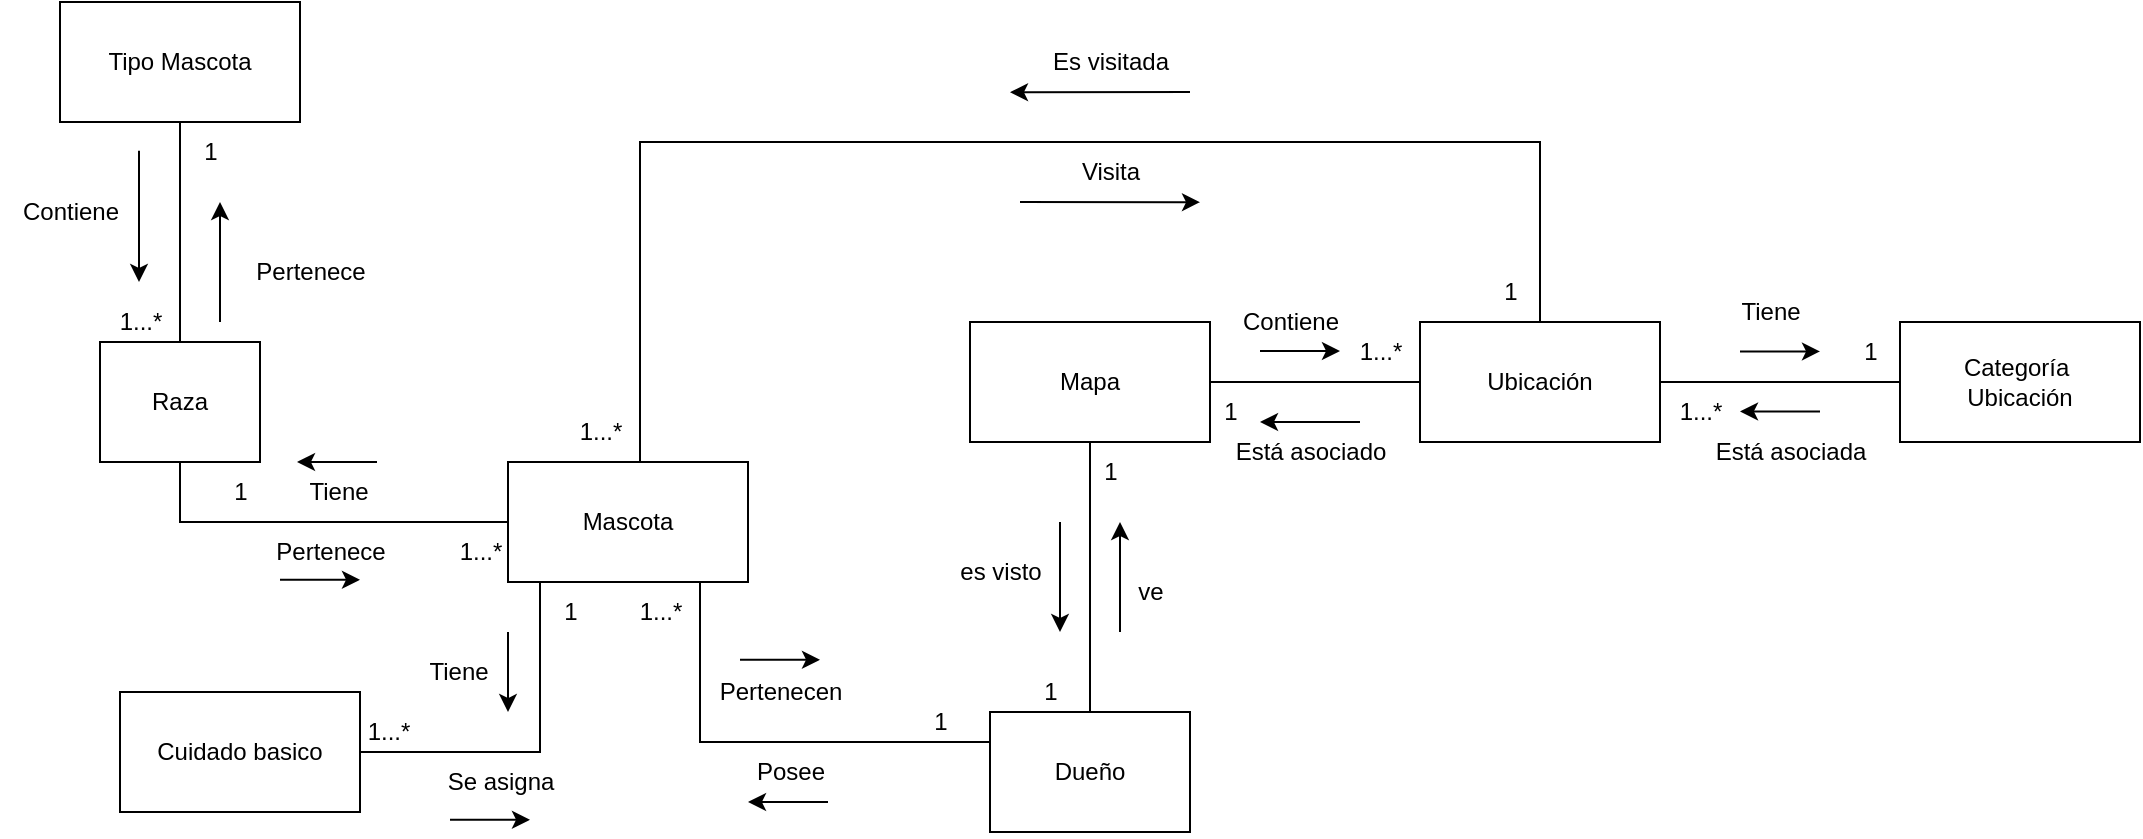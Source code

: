 <mxfile version="20.3.2" type="google"><diagram id="_GuqVQiUZcWHyujKK2nL" name="Página-1"><mxGraphModel grid="1" page="1" gridSize="10" guides="1" tooltips="1" connect="1" arrows="1" fold="1" pageScale="1" pageWidth="827" pageHeight="1169" math="0" shadow="0"><root><mxCell id="0"/><mxCell id="1" parent="0"/><mxCell id="2DfOhCfQZKJeuJSRLZsm-283" style="edgeStyle=orthogonalEdgeStyle;rounded=0;orthogonalLoop=1;jettySize=auto;html=1;endArrow=none;endFill=0;" edge="1" parent="1" source="2DfOhCfQZKJeuJSRLZsm-286" target="2DfOhCfQZKJeuJSRLZsm-292"><mxGeometry relative="1" as="geometry"><Array as="points"><mxPoint x="180" y="405"/></Array></mxGeometry></mxCell><mxCell id="2DfOhCfQZKJeuJSRLZsm-284" style="edgeStyle=orthogonalEdgeStyle;rounded=0;orthogonalLoop=1;jettySize=auto;html=1;endArrow=none;endFill=0;" edge="1" parent="1" source="2DfOhCfQZKJeuJSRLZsm-286" target="2DfOhCfQZKJeuJSRLZsm-294"><mxGeometry relative="1" as="geometry"><mxPoint y="270" as="targetPoint"/><Array as="points"><mxPoint y="290"/></Array></mxGeometry></mxCell><mxCell id="2DfOhCfQZKJeuJSRLZsm-286" value="Mascota" style="rounded=0;whiteSpace=wrap;html=1;" vertex="1" parent="1"><mxGeometry x="164" y="260" width="120" height="60" as="geometry"/></mxCell><mxCell id="2DfOhCfQZKJeuJSRLZsm-287" value="Categoría&amp;nbsp;&lt;br&gt;Ubicación" style="rounded=0;whiteSpace=wrap;html=1;" vertex="1" parent="1"><mxGeometry x="860" y="190" width="120" height="60" as="geometry"/></mxCell><mxCell id="2DfOhCfQZKJeuJSRLZsm-288" style="edgeStyle=orthogonalEdgeStyle;rounded=0;orthogonalLoop=1;jettySize=auto;html=1;entryX=0;entryY=0.5;entryDx=0;entryDy=0;endArrow=none;endFill=0;" edge="1" parent="1" source="2DfOhCfQZKJeuJSRLZsm-289" target="2DfOhCfQZKJeuJSRLZsm-287"><mxGeometry relative="1" as="geometry"/></mxCell><mxCell id="2DfOhCfQZKJeuJSRLZsm-289" value="Ubicación" style="rounded=0;whiteSpace=wrap;html=1;" vertex="1" parent="1"><mxGeometry x="620" y="190" width="120" height="60" as="geometry"/></mxCell><mxCell id="wgUeokhiBTYwIn6FiawR-16" style="edgeStyle=orthogonalEdgeStyle;rounded=0;orthogonalLoop=1;jettySize=auto;html=1;exitX=0.5;exitY=1;exitDx=0;exitDy=0;entryX=0.5;entryY=0;entryDx=0;entryDy=0;endArrow=none;endFill=0;" edge="1" parent="1" source="2DfOhCfQZKJeuJSRLZsm-290" target="2DfOhCfQZKJeuJSRLZsm-364"><mxGeometry relative="1" as="geometry"/></mxCell><mxCell id="2DfOhCfQZKJeuJSRLZsm-290" value="Tipo Mascota" style="rounded=0;whiteSpace=wrap;html=1;" vertex="1" parent="1"><mxGeometry x="-60" y="30" width="120" height="60" as="geometry"/></mxCell><mxCell id="2DfOhCfQZKJeuJSRLZsm-292" value="Cuidado basico" style="rounded=0;whiteSpace=wrap;html=1;" vertex="1" parent="1"><mxGeometry x="-30" y="375" width="120" height="60" as="geometry"/></mxCell><mxCell id="2DfOhCfQZKJeuJSRLZsm-294" value="Raza" style="rounded=0;whiteSpace=wrap;html=1;" vertex="1" parent="1"><mxGeometry x="-40" y="200" width="80" height="60" as="geometry"/></mxCell><mxCell id="2DfOhCfQZKJeuJSRLZsm-295" style="edgeStyle=orthogonalEdgeStyle;rounded=0;orthogonalLoop=1;jettySize=auto;html=1;exitX=0.5;exitY=1;exitDx=0;exitDy=0;" edge="1" parent="1" source="2DfOhCfQZKJeuJSRLZsm-292" target="2DfOhCfQZKJeuJSRLZsm-292"><mxGeometry relative="1" as="geometry"/></mxCell><mxCell id="2DfOhCfQZKJeuJSRLZsm-300" value="1...*" style="text;html=1;align=center;verticalAlign=middle;resizable=0;points=[];autosize=1;strokeColor=none;fillColor=none;" vertex="1" parent="1"><mxGeometry x="-40" y="175" width="40" height="30" as="geometry"/></mxCell><mxCell id="2DfOhCfQZKJeuJSRLZsm-301" value="Contiene" style="text;html=1;align=center;verticalAlign=middle;resizable=0;points=[];autosize=1;strokeColor=none;fillColor=none;" vertex="1" parent="1"><mxGeometry x="-90" y="120" width="70" height="30" as="geometry"/></mxCell><mxCell id="2DfOhCfQZKJeuJSRLZsm-302" value="Pertenece" style="text;html=1;align=center;verticalAlign=middle;resizable=0;points=[];autosize=1;strokeColor=none;fillColor=none;" vertex="1" parent="1"><mxGeometry x="25" y="150" width="80" height="30" as="geometry"/></mxCell><mxCell id="2DfOhCfQZKJeuJSRLZsm-303" value="" style="endArrow=classic;html=1;rounded=0;" edge="1" parent="1"><mxGeometry width="50" height="50" relative="1" as="geometry"><mxPoint x="-20.5" y="104.43" as="sourcePoint"/><mxPoint x="-20.5" y="170" as="targetPoint"/><Array as="points"><mxPoint x="-20.5" y="104.43"/></Array></mxGeometry></mxCell><mxCell id="2DfOhCfQZKJeuJSRLZsm-304" value="" style="endArrow=classic;html=1;rounded=0;" edge="1" parent="1"><mxGeometry width="50" height="50" relative="1" as="geometry"><mxPoint x="20" y="190" as="sourcePoint"/><mxPoint x="20" y="130" as="targetPoint"/></mxGeometry></mxCell><mxCell id="2DfOhCfQZKJeuJSRLZsm-307" value="Tiene" style="text;html=1;align=center;verticalAlign=middle;resizable=0;points=[];autosize=1;strokeColor=none;fillColor=none;" vertex="1" parent="1"><mxGeometry x="53.5" y="260" width="50" height="30" as="geometry"/></mxCell><mxCell id="2DfOhCfQZKJeuJSRLZsm-308" value="Pertenece" style="text;html=1;align=center;verticalAlign=middle;resizable=0;points=[];autosize=1;strokeColor=none;fillColor=none;" vertex="1" parent="1"><mxGeometry x="35" y="290" width="80" height="30" as="geometry"/></mxCell><mxCell id="2DfOhCfQZKJeuJSRLZsm-309" value="" style="endArrow=classic;html=1;rounded=0;" edge="1" parent="1"><mxGeometry width="50" height="50" relative="1" as="geometry"><mxPoint x="50.0" y="318.89" as="sourcePoint"/><mxPoint x="90.0" y="318.89" as="targetPoint"/></mxGeometry></mxCell><mxCell id="2DfOhCfQZKJeuJSRLZsm-310" value="" style="endArrow=classic;html=1;rounded=0;" edge="1" parent="1"><mxGeometry width="50" height="50" relative="1" as="geometry"><mxPoint x="98.5" y="260" as="sourcePoint"/><mxPoint x="58.5" y="260" as="targetPoint"/><Array as="points"><mxPoint x="98.5" y="260"/></Array></mxGeometry></mxCell><mxCell id="2DfOhCfQZKJeuJSRLZsm-312" value="" style="endArrow=classic;html=1;rounded=0;" edge="1" parent="1"><mxGeometry width="50" height="50" relative="1" as="geometry"><mxPoint x="164" y="345" as="sourcePoint"/><mxPoint x="164" y="385" as="targetPoint"/><Array as="points"/></mxGeometry></mxCell><mxCell id="2DfOhCfQZKJeuJSRLZsm-319" value="" style="endArrow=classic;html=1;rounded=0;" edge="1" parent="1"><mxGeometry width="50" height="50" relative="1" as="geometry"><mxPoint x="135.0" y="438.89" as="sourcePoint"/><mxPoint x="175" y="438.89" as="targetPoint"/><Array as="points"><mxPoint x="155" y="438.89"/></Array></mxGeometry></mxCell><mxCell id="2DfOhCfQZKJeuJSRLZsm-321" value="1...*" style="text;html=1;align=center;verticalAlign=middle;resizable=0;points=[];autosize=1;strokeColor=none;fillColor=none;" vertex="1" parent="1"><mxGeometry x="740" y="220" width="40" height="30" as="geometry"/></mxCell><mxCell id="2DfOhCfQZKJeuJSRLZsm-323" value="Tiene" style="text;html=1;align=center;verticalAlign=middle;resizable=0;points=[];autosize=1;strokeColor=none;fillColor=none;" vertex="1" parent="1"><mxGeometry x="770" y="170" width="50" height="30" as="geometry"/></mxCell><mxCell id="2DfOhCfQZKJeuJSRLZsm-324" value="1" style="text;html=1;align=center;verticalAlign=middle;resizable=0;points=[];autosize=1;strokeColor=none;fillColor=none;" vertex="1" parent="1"><mxGeometry x="830" y="190" width="30" height="30" as="geometry"/></mxCell><mxCell id="2DfOhCfQZKJeuJSRLZsm-325" value="" style="endArrow=classic;html=1;rounded=0;" edge="1" parent="1"><mxGeometry width="50" height="50" relative="1" as="geometry"><mxPoint x="780" y="204.71" as="sourcePoint"/><mxPoint x="820" y="204.71" as="targetPoint"/></mxGeometry></mxCell><mxCell id="2DfOhCfQZKJeuJSRLZsm-326" value="" style="endArrow=classic;html=1;rounded=0;" edge="1" parent="1"><mxGeometry width="50" height="50" relative="1" as="geometry"><mxPoint x="820" y="234.71" as="sourcePoint"/><mxPoint x="780" y="234.71" as="targetPoint"/><Array as="points"/></mxGeometry></mxCell><mxCell id="2DfOhCfQZKJeuJSRLZsm-327" value="Está asociada" style="text;html=1;align=center;verticalAlign=middle;resizable=0;points=[];autosize=1;strokeColor=none;fillColor=none;" vertex="1" parent="1"><mxGeometry x="755" y="240" width="100" height="30" as="geometry"/></mxCell><mxCell id="2DfOhCfQZKJeuJSRLZsm-330" value="1" style="text;html=1;align=center;verticalAlign=middle;resizable=0;points=[];autosize=1;strokeColor=none;fillColor=none;" vertex="1" parent="1"><mxGeometry x="180" y="320" width="30" height="30" as="geometry"/></mxCell><mxCell id="2DfOhCfQZKJeuJSRLZsm-331" value="1...*" style="text;html=1;align=center;verticalAlign=middle;resizable=0;points=[];autosize=1;strokeColor=none;fillColor=none;" vertex="1" parent="1"><mxGeometry x="83.5" y="380" width="40" height="30" as="geometry"/></mxCell><mxCell id="2DfOhCfQZKJeuJSRLZsm-334" value="Tiene" style="text;html=1;align=center;verticalAlign=middle;resizable=0;points=[];autosize=1;strokeColor=none;fillColor=none;" vertex="1" parent="1"><mxGeometry x="113.5" y="350" width="50" height="30" as="geometry"/></mxCell><mxCell id="2DfOhCfQZKJeuJSRLZsm-335" value="Pertenecen" style="text;html=1;align=center;verticalAlign=middle;resizable=0;points=[];autosize=1;strokeColor=none;fillColor=none;" vertex="1" parent="1"><mxGeometry x="260" y="360" width="80" height="30" as="geometry"/></mxCell><mxCell id="2DfOhCfQZKJeuJSRLZsm-336" value="Posee" style="text;html=1;align=center;verticalAlign=middle;resizable=0;points=[];autosize=1;strokeColor=none;fillColor=none;" vertex="1" parent="1"><mxGeometry x="275" y="400" width="60" height="30" as="geometry"/></mxCell><mxCell id="2DfOhCfQZKJeuJSRLZsm-337" value="" style="endArrow=classic;html=1;rounded=0;" edge="1" parent="1"><mxGeometry width="50" height="50" relative="1" as="geometry"><mxPoint x="324" y="430" as="sourcePoint"/><mxPoint x="284" y="430" as="targetPoint"/><Array as="points"/></mxGeometry></mxCell><mxCell id="2DfOhCfQZKJeuJSRLZsm-338" value="" style="endArrow=classic;html=1;rounded=0;" edge="1" parent="1"><mxGeometry width="50" height="50" relative="1" as="geometry"><mxPoint x="280" y="358.89" as="sourcePoint"/><mxPoint x="320" y="358.89" as="targetPoint"/></mxGeometry></mxCell><mxCell id="2DfOhCfQZKJeuJSRLZsm-339" value="Se asigna" style="text;html=1;align=center;verticalAlign=middle;resizable=0;points=[];autosize=1;strokeColor=none;fillColor=none;" vertex="1" parent="1"><mxGeometry x="120" y="405" width="80" height="30" as="geometry"/></mxCell><mxCell id="2DfOhCfQZKJeuJSRLZsm-352" style="edgeStyle=orthogonalEdgeStyle;rounded=0;orthogonalLoop=1;jettySize=auto;html=1;endArrow=none;endFill=0;" edge="1" parent="1" source="2DfOhCfQZKJeuJSRLZsm-356" target="2DfOhCfQZKJeuJSRLZsm-366"><mxGeometry relative="1" as="geometry"><Array as="points"><mxPoint x="260" y="400"/></Array></mxGeometry></mxCell><mxCell id="wgUeokhiBTYwIn6FiawR-15" style="edgeStyle=orthogonalEdgeStyle;rounded=0;orthogonalLoop=1;jettySize=auto;html=1;exitX=0.75;exitY=0;exitDx=0;exitDy=0;entryX=0.5;entryY=0;entryDx=0;entryDy=0;endArrow=none;endFill=0;" edge="1" parent="1" source="2DfOhCfQZKJeuJSRLZsm-356" target="2DfOhCfQZKJeuJSRLZsm-289"><mxGeometry relative="1" as="geometry"><Array as="points"><mxPoint x="230" y="260"/><mxPoint x="230" y="100"/><mxPoint x="680" y="100"/></Array></mxGeometry></mxCell><mxCell id="2DfOhCfQZKJeuJSRLZsm-356" value="Mascota" style="rounded=0;whiteSpace=wrap;html=1;" vertex="1" parent="1"><mxGeometry x="164" y="260" width="120" height="60" as="geometry"/></mxCell><mxCell id="2DfOhCfQZKJeuJSRLZsm-364" value="Raza" style="rounded=0;whiteSpace=wrap;html=1;" vertex="1" parent="1"><mxGeometry x="-40" y="200" width="80" height="60" as="geometry"/></mxCell><mxCell id="wgUeokhiBTYwIn6FiawR-1" style="edgeStyle=orthogonalEdgeStyle;rounded=0;orthogonalLoop=1;jettySize=auto;html=1;exitX=0.5;exitY=0;exitDx=0;exitDy=0;endArrow=none;endFill=0;" edge="1" parent="1" source="2DfOhCfQZKJeuJSRLZsm-366" target="gCjUXWW1ViEYZHHmf8EP-12"><mxGeometry relative="1" as="geometry"/></mxCell><mxCell id="2DfOhCfQZKJeuJSRLZsm-366" value="Dueño" style="rounded=0;whiteSpace=wrap;html=1;" vertex="1" parent="1"><mxGeometry x="405" y="385" width="100" height="60" as="geometry"/></mxCell><mxCell id="2DfOhCfQZKJeuJSRLZsm-369" value="1" style="text;html=1;align=center;verticalAlign=middle;resizable=0;points=[];autosize=1;strokeColor=none;fillColor=none;" vertex="1" parent="1"><mxGeometry y="90" width="30" height="30" as="geometry"/></mxCell><mxCell id="2DfOhCfQZKJeuJSRLZsm-375" value="1...*" style="text;html=1;align=center;verticalAlign=middle;resizable=0;points=[];autosize=1;strokeColor=none;fillColor=none;" vertex="1" parent="1"><mxGeometry x="130" y="290" width="40" height="30" as="geometry"/></mxCell><mxCell id="2DfOhCfQZKJeuJSRLZsm-376" value="1" style="text;html=1;align=center;verticalAlign=middle;resizable=0;points=[];autosize=1;strokeColor=none;fillColor=none;" vertex="1" parent="1"><mxGeometry x="15" y="260" width="30" height="30" as="geometry"/></mxCell><mxCell id="2DfOhCfQZKJeuJSRLZsm-402" value="1...*" style="text;html=1;align=center;verticalAlign=middle;resizable=0;points=[];autosize=1;strokeColor=none;fillColor=none;" vertex="1" parent="1"><mxGeometry x="220" y="320" width="40" height="30" as="geometry"/></mxCell><mxCell id="2DfOhCfQZKJeuJSRLZsm-403" value="1" style="text;html=1;align=center;verticalAlign=middle;resizable=0;points=[];autosize=1;strokeColor=none;fillColor=none;" vertex="1" parent="1"><mxGeometry x="365" y="375" width="30" height="30" as="geometry"/></mxCell><mxCell id="wgUeokhiBTYwIn6FiawR-8" style="edgeStyle=orthogonalEdgeStyle;rounded=0;orthogonalLoop=1;jettySize=auto;html=1;exitX=1;exitY=0.5;exitDx=0;exitDy=0;entryX=0;entryY=0.5;entryDx=0;entryDy=0;endArrow=none;endFill=0;" edge="1" parent="1" source="gCjUXWW1ViEYZHHmf8EP-12" target="2DfOhCfQZKJeuJSRLZsm-289"><mxGeometry relative="1" as="geometry"/></mxCell><mxCell id="gCjUXWW1ViEYZHHmf8EP-12" value="Mapa" style="rounded=0;whiteSpace=wrap;html=1;" vertex="1" parent="1"><mxGeometry x="395" y="190" width="120" height="60" as="geometry"/></mxCell><mxCell id="wgUeokhiBTYwIn6FiawR-2" value="1" style="text;html=1;align=center;verticalAlign=middle;resizable=0;points=[];autosize=1;strokeColor=none;fillColor=none;" vertex="1" parent="1"><mxGeometry x="420" y="360" width="30" height="30" as="geometry"/></mxCell><mxCell id="wgUeokhiBTYwIn6FiawR-3" value="1" style="text;html=1;align=center;verticalAlign=middle;resizable=0;points=[];autosize=1;strokeColor=none;fillColor=none;" vertex="1" parent="1"><mxGeometry x="450" y="250" width="30" height="30" as="geometry"/></mxCell><mxCell id="wgUeokhiBTYwIn6FiawR-4" value="" style="endArrow=classic;html=1;rounded=0;" edge="1" parent="1"><mxGeometry width="50" height="50" relative="1" as="geometry"><mxPoint x="470" y="345" as="sourcePoint"/><mxPoint x="470" y="290" as="targetPoint"/><Array as="points"/></mxGeometry></mxCell><mxCell id="wgUeokhiBTYwIn6FiawR-5" value="" style="endArrow=classic;html=1;rounded=0;" edge="1" parent="1"><mxGeometry width="50" height="50" relative="1" as="geometry"><mxPoint x="440" y="290" as="sourcePoint"/><mxPoint x="440" y="345" as="targetPoint"/><Array as="points"/></mxGeometry></mxCell><mxCell id="wgUeokhiBTYwIn6FiawR-6" value="ve" style="text;html=1;align=center;verticalAlign=middle;resizable=0;points=[];autosize=1;strokeColor=none;fillColor=none;" vertex="1" parent="1"><mxGeometry x="465" y="310" width="40" height="30" as="geometry"/></mxCell><mxCell id="wgUeokhiBTYwIn6FiawR-7" value="es visto" style="text;html=1;align=center;verticalAlign=middle;resizable=0;points=[];autosize=1;strokeColor=none;fillColor=none;" vertex="1" parent="1"><mxGeometry x="380" y="300" width="60" height="30" as="geometry"/></mxCell><mxCell id="wgUeokhiBTYwIn6FiawR-9" value="1" style="text;html=1;align=center;verticalAlign=middle;resizable=0;points=[];autosize=1;strokeColor=none;fillColor=none;" vertex="1" parent="1"><mxGeometry x="510" y="220" width="30" height="30" as="geometry"/></mxCell><mxCell id="wgUeokhiBTYwIn6FiawR-10" value="" style="endArrow=classic;html=1;rounded=0;" edge="1" parent="1"><mxGeometry width="50" height="50" relative="1" as="geometry"><mxPoint x="540" y="204.5" as="sourcePoint"/><mxPoint x="580" y="204.5" as="targetPoint"/></mxGeometry></mxCell><mxCell id="wgUeokhiBTYwIn6FiawR-11" value="" style="endArrow=classic;html=1;rounded=0;" edge="1" parent="1"><mxGeometry width="50" height="50" relative="1" as="geometry"><mxPoint x="590" y="240" as="sourcePoint"/><mxPoint x="540" y="240" as="targetPoint"/><Array as="points"/></mxGeometry></mxCell><mxCell id="wgUeokhiBTYwIn6FiawR-12" value="1...*" style="text;html=1;align=center;verticalAlign=middle;resizable=0;points=[];autosize=1;strokeColor=none;fillColor=none;" vertex="1" parent="1"><mxGeometry x="580" y="190" width="40" height="30" as="geometry"/></mxCell><mxCell id="wgUeokhiBTYwIn6FiawR-13" value="Contiene" style="text;html=1;align=center;verticalAlign=middle;resizable=0;points=[];autosize=1;strokeColor=none;fillColor=none;" vertex="1" parent="1"><mxGeometry x="520" y="175" width="70" height="30" as="geometry"/></mxCell><mxCell id="wgUeokhiBTYwIn6FiawR-14" value="Está asociado" style="text;html=1;align=center;verticalAlign=middle;resizable=0;points=[];autosize=1;strokeColor=none;fillColor=none;" vertex="1" parent="1"><mxGeometry x="515" y="240" width="100" height="30" as="geometry"/></mxCell><mxCell id="wgUeokhiBTYwIn6FiawR-18" value="1...*" style="text;html=1;align=center;verticalAlign=middle;resizable=0;points=[];autosize=1;strokeColor=none;fillColor=none;" vertex="1" parent="1"><mxGeometry x="190" y="230" width="40" height="30" as="geometry"/></mxCell><mxCell id="WUzdpvGoLW6eZ9frqSK7-2" value="Visita" style="text;html=1;align=center;verticalAlign=middle;resizable=0;points=[];autosize=1;strokeColor=none;fillColor=none;" vertex="1" parent="1"><mxGeometry x="440" y="100" width="50" height="30" as="geometry"/></mxCell><mxCell id="wgUeokhiBTYwIn6FiawR-19" value="" style="endArrow=classic;html=1;rounded=0;" edge="1" parent="1"><mxGeometry width="50" height="50" relative="1" as="geometry"><mxPoint x="420" y="130.0" as="sourcePoint"/><mxPoint x="510" y="130.11" as="targetPoint"/></mxGeometry></mxCell><mxCell id="WUzdpvGoLW6eZ9frqSK7-3" value="Es visitada" style="text;html=1;align=center;verticalAlign=middle;resizable=0;points=[];autosize=1;strokeColor=none;fillColor=none;" vertex="1" parent="1"><mxGeometry x="425" y="45" width="80" height="30" as="geometry"/></mxCell><mxCell id="WUzdpvGoLW6eZ9frqSK7-4" value="1" style="text;html=1;align=center;verticalAlign=middle;resizable=0;points=[];autosize=1;strokeColor=none;fillColor=none;" vertex="1" parent="1"><mxGeometry x="650" y="160" width="30" height="30" as="geometry"/></mxCell><mxCell id="WUzdpvGoLW6eZ9frqSK7-6" value="" style="endArrow=classic;html=1;rounded=0;" edge="1" parent="1"><mxGeometry width="50" height="50" relative="1" as="geometry"><mxPoint x="505" y="75.0" as="sourcePoint"/><mxPoint x="415" y="75.11" as="targetPoint"/></mxGeometry></mxCell></root></mxGraphModel></diagram></mxfile>